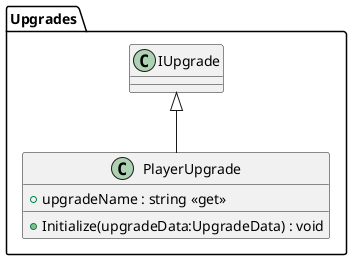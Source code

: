 @startuml
namespace Upgrades{
class PlayerUpgrade {
    + upgradeName : string <<get>>
    + Initialize(upgradeData:UpgradeData) : void
}
IUpgrade <|-- PlayerUpgrade
}
@enduml
